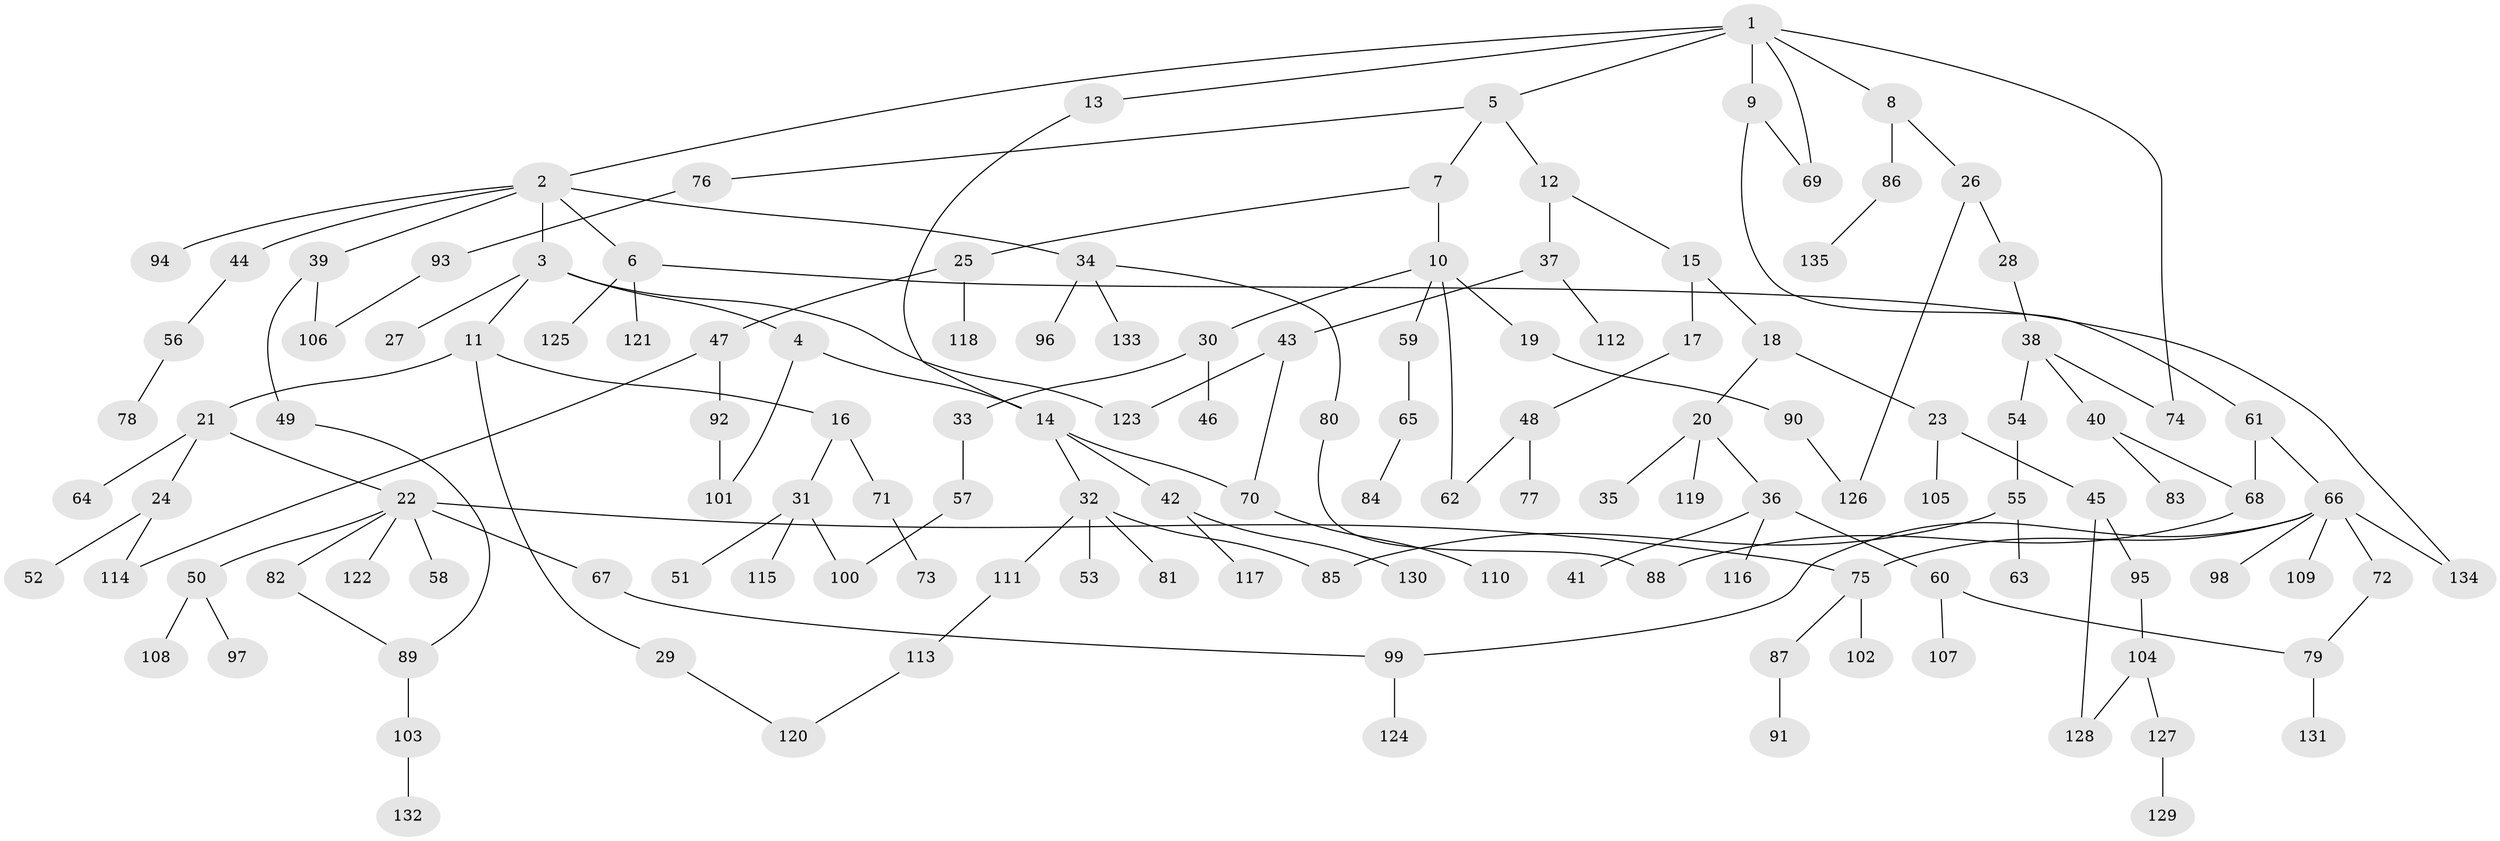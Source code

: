 // Generated by graph-tools (version 1.1) at 2025/42/03/09/25 04:42:44]
// undirected, 135 vertices, 155 edges
graph export_dot {
graph [start="1"]
  node [color=gray90,style=filled];
  1;
  2;
  3;
  4;
  5;
  6;
  7;
  8;
  9;
  10;
  11;
  12;
  13;
  14;
  15;
  16;
  17;
  18;
  19;
  20;
  21;
  22;
  23;
  24;
  25;
  26;
  27;
  28;
  29;
  30;
  31;
  32;
  33;
  34;
  35;
  36;
  37;
  38;
  39;
  40;
  41;
  42;
  43;
  44;
  45;
  46;
  47;
  48;
  49;
  50;
  51;
  52;
  53;
  54;
  55;
  56;
  57;
  58;
  59;
  60;
  61;
  62;
  63;
  64;
  65;
  66;
  67;
  68;
  69;
  70;
  71;
  72;
  73;
  74;
  75;
  76;
  77;
  78;
  79;
  80;
  81;
  82;
  83;
  84;
  85;
  86;
  87;
  88;
  89;
  90;
  91;
  92;
  93;
  94;
  95;
  96;
  97;
  98;
  99;
  100;
  101;
  102;
  103;
  104;
  105;
  106;
  107;
  108;
  109;
  110;
  111;
  112;
  113;
  114;
  115;
  116;
  117;
  118;
  119;
  120;
  121;
  122;
  123;
  124;
  125;
  126;
  127;
  128;
  129;
  130;
  131;
  132;
  133;
  134;
  135;
  1 -- 2;
  1 -- 5;
  1 -- 8;
  1 -- 9;
  1 -- 13;
  1 -- 69;
  1 -- 74;
  2 -- 3;
  2 -- 6;
  2 -- 34;
  2 -- 39;
  2 -- 44;
  2 -- 94;
  3 -- 4;
  3 -- 11;
  3 -- 27;
  3 -- 123;
  4 -- 14;
  4 -- 101;
  5 -- 7;
  5 -- 12;
  5 -- 76;
  6 -- 121;
  6 -- 125;
  6 -- 134;
  7 -- 10;
  7 -- 25;
  8 -- 26;
  8 -- 86;
  9 -- 61;
  9 -- 69;
  10 -- 19;
  10 -- 30;
  10 -- 59;
  10 -- 62;
  11 -- 16;
  11 -- 21;
  11 -- 29;
  12 -- 15;
  12 -- 37;
  13 -- 14;
  14 -- 32;
  14 -- 42;
  14 -- 70;
  15 -- 17;
  15 -- 18;
  16 -- 31;
  16 -- 71;
  17 -- 48;
  18 -- 20;
  18 -- 23;
  19 -- 90;
  20 -- 35;
  20 -- 36;
  20 -- 119;
  21 -- 22;
  21 -- 24;
  21 -- 64;
  22 -- 50;
  22 -- 58;
  22 -- 67;
  22 -- 82;
  22 -- 122;
  22 -- 75;
  23 -- 45;
  23 -- 105;
  24 -- 52;
  24 -- 114;
  25 -- 47;
  25 -- 118;
  26 -- 28;
  26 -- 126;
  28 -- 38;
  29 -- 120;
  30 -- 33;
  30 -- 46;
  31 -- 51;
  31 -- 115;
  31 -- 100;
  32 -- 53;
  32 -- 81;
  32 -- 111;
  32 -- 85;
  33 -- 57;
  34 -- 80;
  34 -- 96;
  34 -- 133;
  36 -- 41;
  36 -- 60;
  36 -- 116;
  37 -- 43;
  37 -- 112;
  38 -- 40;
  38 -- 54;
  38 -- 74;
  39 -- 49;
  39 -- 106;
  40 -- 83;
  40 -- 68;
  42 -- 117;
  42 -- 130;
  43 -- 123;
  43 -- 70;
  44 -- 56;
  45 -- 95;
  45 -- 128;
  47 -- 92;
  47 -- 114;
  48 -- 62;
  48 -- 77;
  49 -- 89;
  50 -- 97;
  50 -- 108;
  54 -- 55;
  55 -- 63;
  55 -- 85;
  56 -- 78;
  57 -- 100;
  59 -- 65;
  60 -- 79;
  60 -- 107;
  61 -- 66;
  61 -- 68;
  65 -- 84;
  66 -- 72;
  66 -- 75;
  66 -- 98;
  66 -- 109;
  66 -- 134;
  66 -- 99;
  67 -- 99;
  68 -- 88;
  70 -- 110;
  71 -- 73;
  72 -- 79;
  75 -- 87;
  75 -- 102;
  76 -- 93;
  79 -- 131;
  80 -- 88;
  82 -- 89;
  86 -- 135;
  87 -- 91;
  89 -- 103;
  90 -- 126;
  92 -- 101;
  93 -- 106;
  95 -- 104;
  99 -- 124;
  103 -- 132;
  104 -- 127;
  104 -- 128;
  111 -- 113;
  113 -- 120;
  127 -- 129;
}
